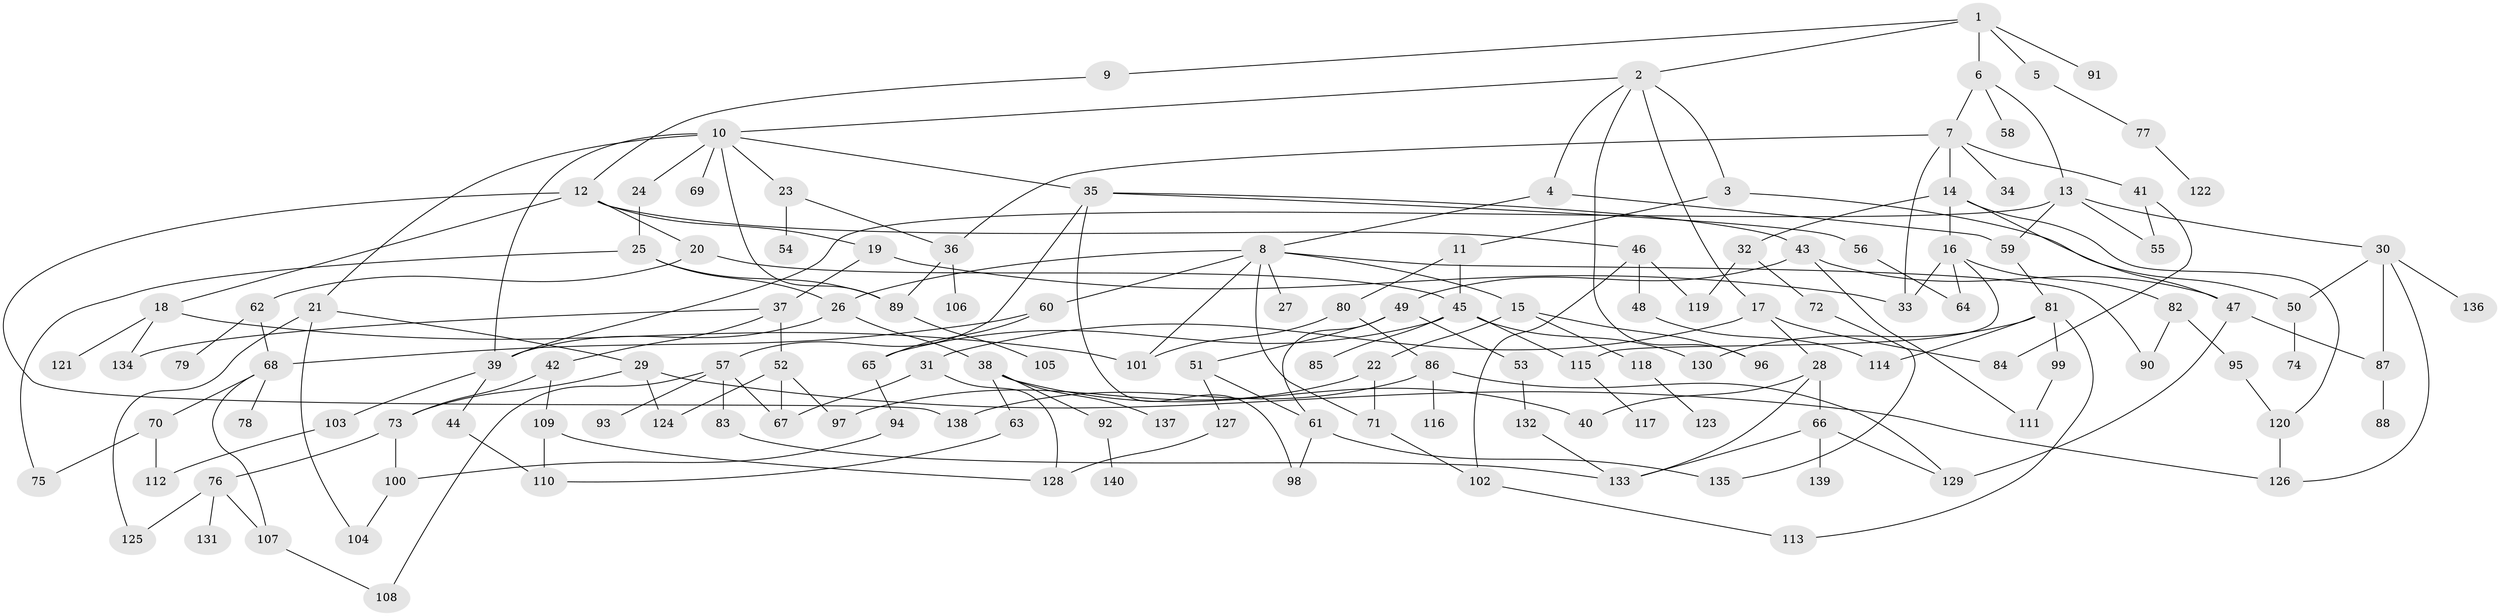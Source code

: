 // Generated by graph-tools (version 1.1) at 2025/49/03/09/25 03:49:27]
// undirected, 140 vertices, 199 edges
graph export_dot {
graph [start="1"]
  node [color=gray90,style=filled];
  1;
  2;
  3;
  4;
  5;
  6;
  7;
  8;
  9;
  10;
  11;
  12;
  13;
  14;
  15;
  16;
  17;
  18;
  19;
  20;
  21;
  22;
  23;
  24;
  25;
  26;
  27;
  28;
  29;
  30;
  31;
  32;
  33;
  34;
  35;
  36;
  37;
  38;
  39;
  40;
  41;
  42;
  43;
  44;
  45;
  46;
  47;
  48;
  49;
  50;
  51;
  52;
  53;
  54;
  55;
  56;
  57;
  58;
  59;
  60;
  61;
  62;
  63;
  64;
  65;
  66;
  67;
  68;
  69;
  70;
  71;
  72;
  73;
  74;
  75;
  76;
  77;
  78;
  79;
  80;
  81;
  82;
  83;
  84;
  85;
  86;
  87;
  88;
  89;
  90;
  91;
  92;
  93;
  94;
  95;
  96;
  97;
  98;
  99;
  100;
  101;
  102;
  103;
  104;
  105;
  106;
  107;
  108;
  109;
  110;
  111;
  112;
  113;
  114;
  115;
  116;
  117;
  118;
  119;
  120;
  121;
  122;
  123;
  124;
  125;
  126;
  127;
  128;
  129;
  130;
  131;
  132;
  133;
  134;
  135;
  136;
  137;
  138;
  139;
  140;
  1 -- 2;
  1 -- 5;
  1 -- 6;
  1 -- 9;
  1 -- 91;
  2 -- 3;
  2 -- 4;
  2 -- 10;
  2 -- 17;
  2 -- 96;
  3 -- 11;
  3 -- 50;
  4 -- 8;
  4 -- 59;
  5 -- 77;
  6 -- 7;
  6 -- 13;
  6 -- 58;
  7 -- 14;
  7 -- 33;
  7 -- 34;
  7 -- 41;
  7 -- 36;
  8 -- 15;
  8 -- 27;
  8 -- 60;
  8 -- 71;
  8 -- 101;
  8 -- 26;
  8 -- 90;
  9 -- 12;
  10 -- 21;
  10 -- 23;
  10 -- 24;
  10 -- 35;
  10 -- 69;
  10 -- 89;
  10 -- 39;
  11 -- 45;
  11 -- 80;
  12 -- 18;
  12 -- 19;
  12 -- 20;
  12 -- 46;
  12 -- 138;
  13 -- 30;
  13 -- 59;
  13 -- 39;
  13 -- 55;
  14 -- 16;
  14 -- 32;
  14 -- 47;
  14 -- 120;
  15 -- 22;
  15 -- 96;
  15 -- 118;
  16 -- 64;
  16 -- 82;
  16 -- 115;
  16 -- 33;
  17 -- 28;
  17 -- 31;
  17 -- 84;
  18 -- 121;
  18 -- 101;
  18 -- 134;
  19 -- 37;
  19 -- 33;
  20 -- 62;
  20 -- 45;
  21 -- 29;
  21 -- 125;
  21 -- 104;
  22 -- 71;
  22 -- 97;
  23 -- 36;
  23 -- 54;
  24 -- 25;
  25 -- 26;
  25 -- 75;
  25 -- 89;
  26 -- 38;
  26 -- 39;
  28 -- 40;
  28 -- 66;
  28 -- 133;
  29 -- 124;
  29 -- 73;
  29 -- 126;
  30 -- 50;
  30 -- 136;
  30 -- 87;
  30 -- 126;
  31 -- 128;
  31 -- 67;
  32 -- 72;
  32 -- 119;
  35 -- 43;
  35 -- 56;
  35 -- 57;
  35 -- 98;
  36 -- 106;
  36 -- 89;
  37 -- 42;
  37 -- 52;
  37 -- 134;
  38 -- 63;
  38 -- 92;
  38 -- 137;
  38 -- 40;
  39 -- 44;
  39 -- 103;
  41 -- 55;
  41 -- 84;
  42 -- 73;
  42 -- 109;
  43 -- 49;
  43 -- 111;
  43 -- 47;
  44 -- 110;
  45 -- 85;
  45 -- 130;
  45 -- 115;
  45 -- 65;
  46 -- 48;
  46 -- 102;
  46 -- 119;
  47 -- 87;
  47 -- 129;
  48 -- 114;
  49 -- 51;
  49 -- 53;
  49 -- 61;
  50 -- 74;
  51 -- 61;
  51 -- 127;
  52 -- 97;
  52 -- 124;
  52 -- 67;
  53 -- 132;
  56 -- 64;
  57 -- 67;
  57 -- 83;
  57 -- 93;
  57 -- 108;
  59 -- 81;
  60 -- 65;
  60 -- 68;
  61 -- 98;
  61 -- 135;
  62 -- 79;
  62 -- 68;
  63 -- 110;
  65 -- 94;
  66 -- 129;
  66 -- 139;
  66 -- 133;
  68 -- 70;
  68 -- 78;
  68 -- 107;
  70 -- 112;
  70 -- 75;
  71 -- 102;
  72 -- 135;
  73 -- 76;
  73 -- 100;
  76 -- 107;
  76 -- 125;
  76 -- 131;
  77 -- 122;
  80 -- 86;
  80 -- 101;
  81 -- 99;
  81 -- 113;
  81 -- 130;
  81 -- 114;
  82 -- 90;
  82 -- 95;
  83 -- 133;
  86 -- 116;
  86 -- 129;
  86 -- 138;
  87 -- 88;
  89 -- 105;
  92 -- 140;
  94 -- 100;
  95 -- 120;
  99 -- 111;
  100 -- 104;
  102 -- 113;
  103 -- 112;
  107 -- 108;
  109 -- 110;
  109 -- 128;
  115 -- 117;
  118 -- 123;
  120 -- 126;
  127 -- 128;
  132 -- 133;
}
